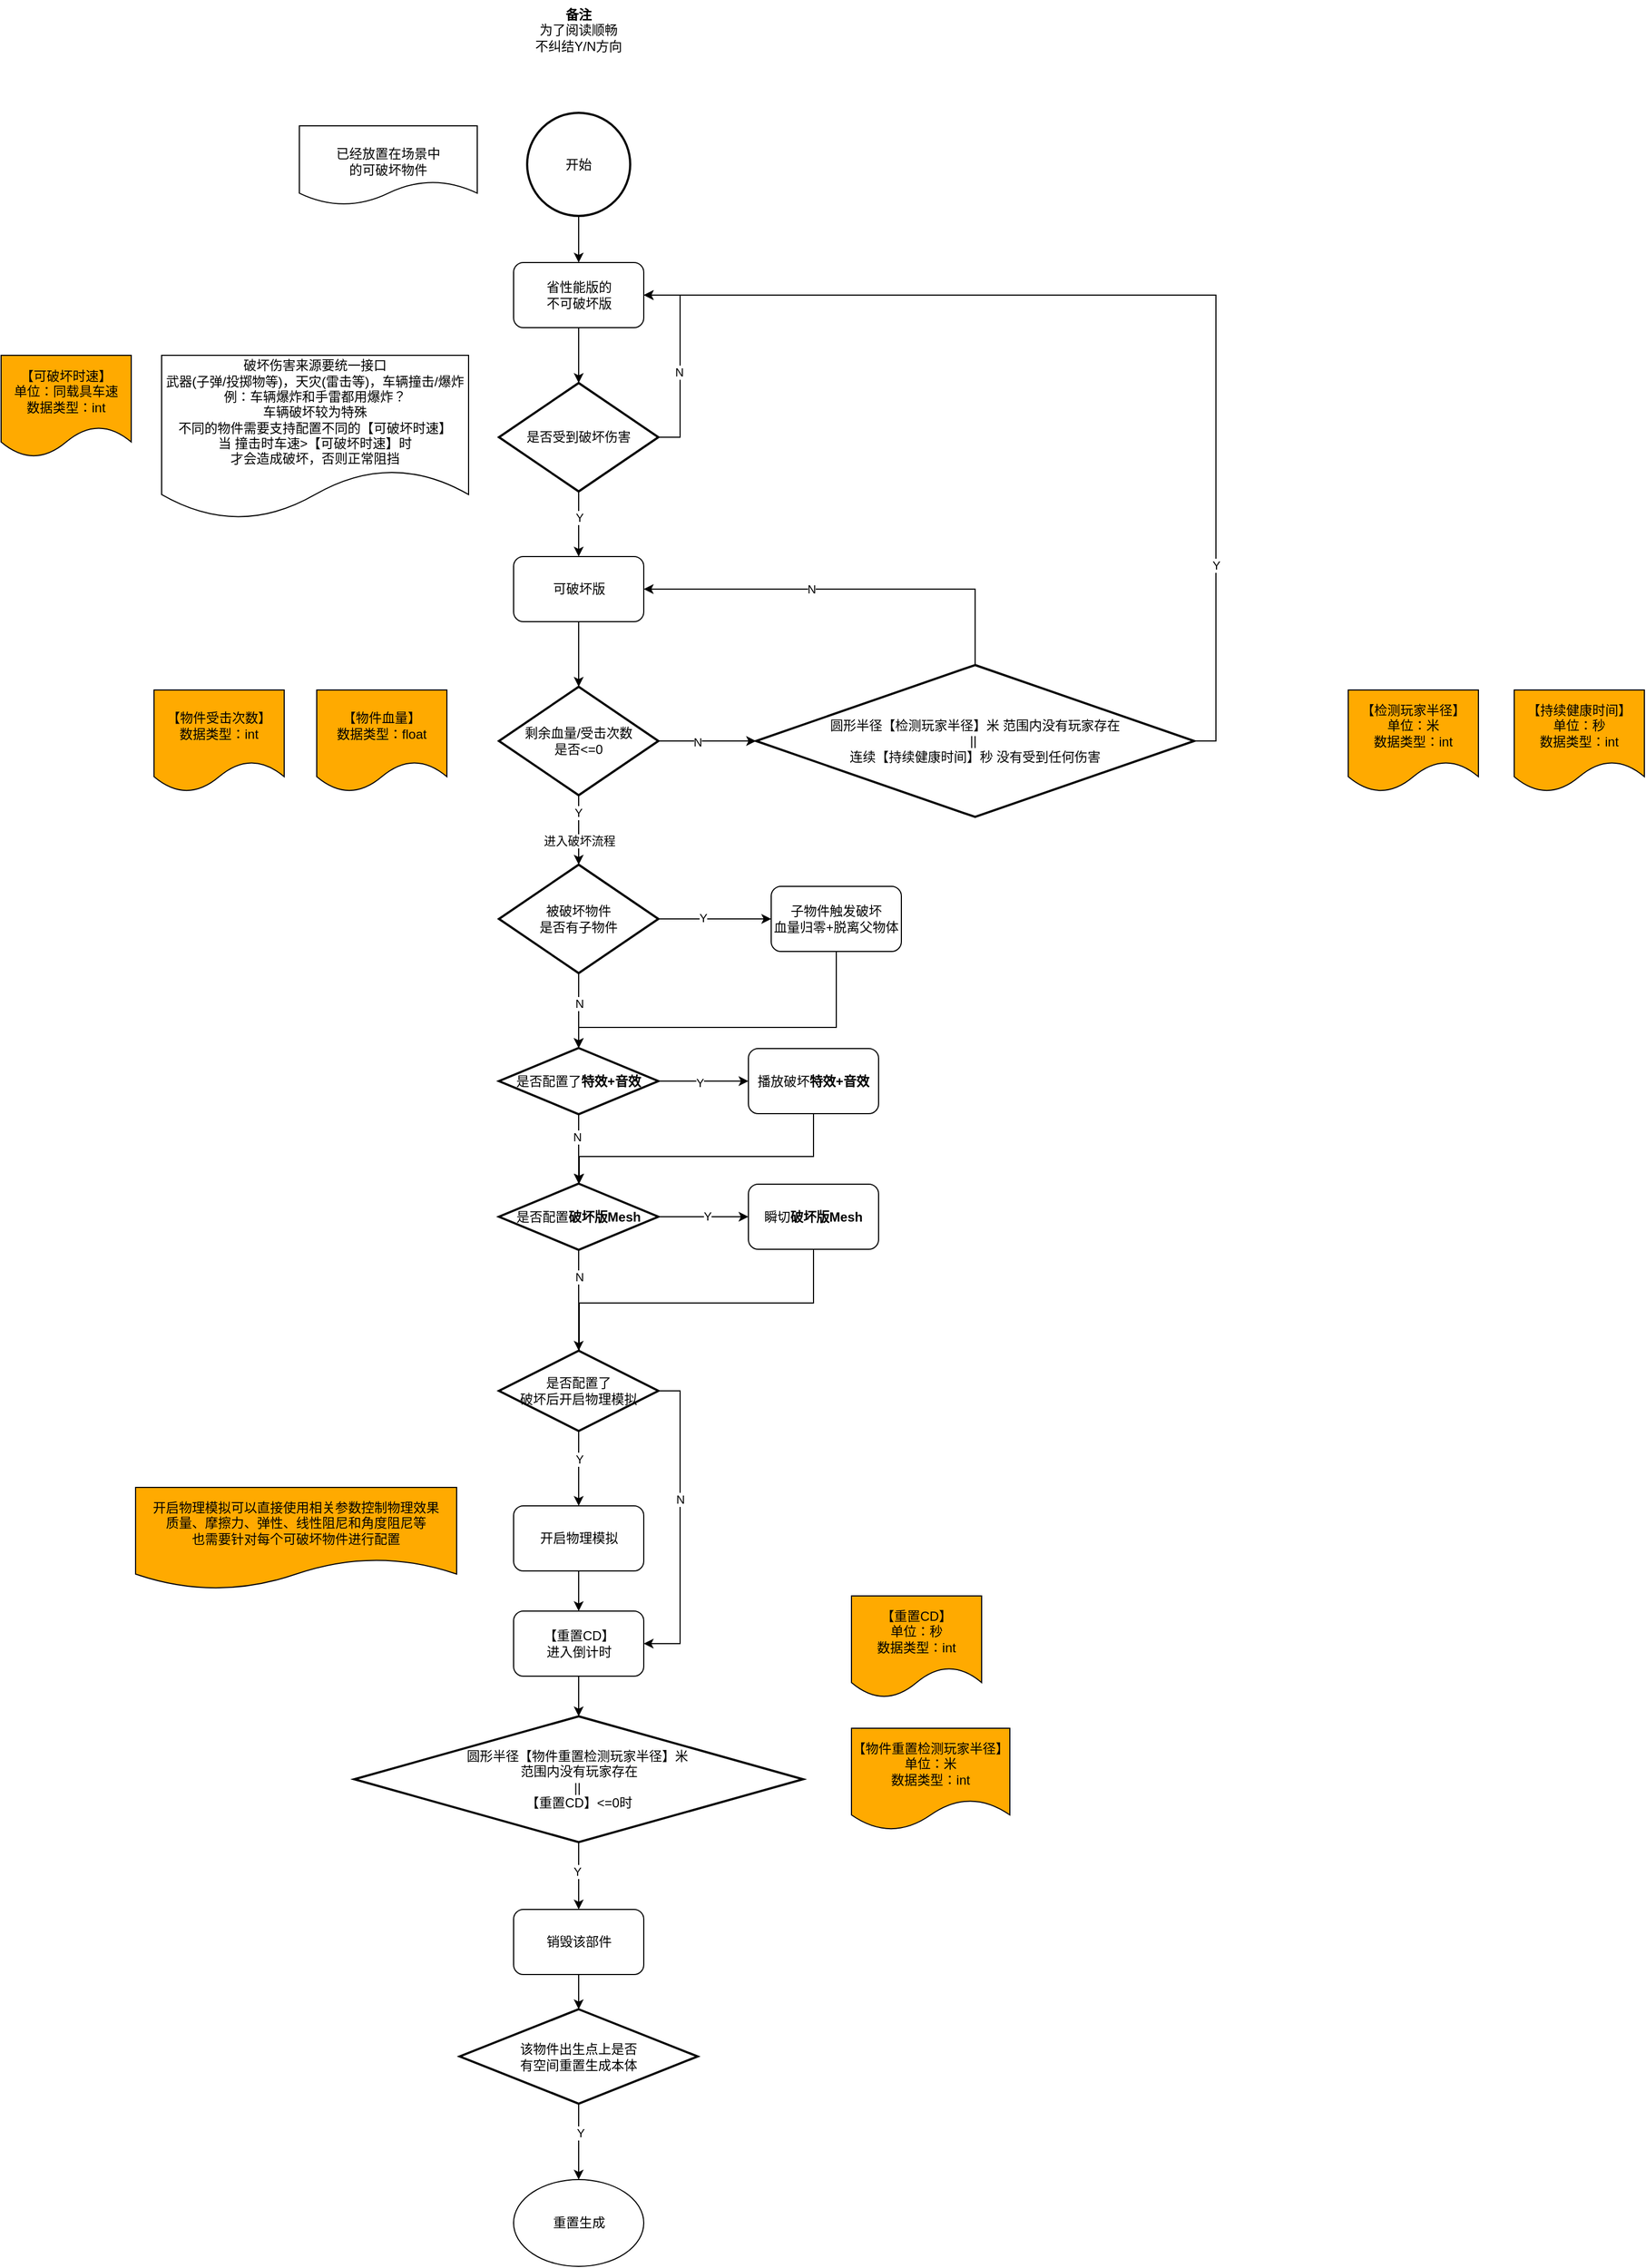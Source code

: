 <mxfile version="24.9.1">
  <diagram name="第 1 页" id="Va7lesuhmlkd4zRvfCV4">
    <mxGraphModel dx="5585" dy="2745" grid="0" gridSize="10" guides="1" tooltips="1" connect="1" arrows="1" fold="1" page="0" pageScale="1" pageWidth="827" pageHeight="1169" math="0" shadow="0">
      <root>
        <mxCell id="0" />
        <mxCell id="1" parent="0" />
        <mxCell id="n4h6cx65gVVSt2BHoM08-6" value="" style="edgeStyle=orthogonalEdgeStyle;rounded=0;orthogonalLoop=1;jettySize=auto;html=1;" parent="1" source="n4h6cx65gVVSt2BHoM08-3" target="n4h6cx65gVVSt2BHoM08-5" edge="1">
          <mxGeometry relative="1" as="geometry" />
        </mxCell>
        <mxCell id="n4h6cx65gVVSt2BHoM08-3" value="&lt;div&gt;&lt;span style=&quot;background-color: initial;&quot;&gt;开始&lt;/span&gt;&lt;/div&gt;" style="strokeWidth=2;html=1;shape=mxgraph.flowchart.start_2;whiteSpace=wrap;" parent="1" vertex="1">
          <mxGeometry x="184" y="147" width="95" height="95" as="geometry" />
        </mxCell>
        <mxCell id="n4h6cx65gVVSt2BHoM08-8" style="edgeStyle=orthogonalEdgeStyle;rounded=0;orthogonalLoop=1;jettySize=auto;html=1;exitX=1;exitY=0.5;exitDx=0;exitDy=0;exitPerimeter=0;entryX=1;entryY=0.5;entryDx=0;entryDy=0;" parent="1" source="n4h6cx65gVVSt2BHoM08-4" target="n4h6cx65gVVSt2BHoM08-5" edge="1">
          <mxGeometry relative="1" as="geometry" />
        </mxCell>
        <mxCell id="n4h6cx65gVVSt2BHoM08-9" value="N" style="edgeLabel;html=1;align=center;verticalAlign=middle;resizable=0;points=[];" parent="n4h6cx65gVVSt2BHoM08-8" vertex="1" connectable="0">
          <mxGeometry x="-0.165" y="-2" relative="1" as="geometry">
            <mxPoint x="-3" y="-3" as="offset" />
          </mxGeometry>
        </mxCell>
        <mxCell id="n4h6cx65gVVSt2BHoM08-4" value="是否受到破坏伤害" style="strokeWidth=2;html=1;shape=mxgraph.flowchart.decision;whiteSpace=wrap;" parent="1" vertex="1">
          <mxGeometry x="158" y="396" width="147" height="100" as="geometry" />
        </mxCell>
        <mxCell id="n4h6cx65gVVSt2BHoM08-5" value="省性能版的&lt;div&gt;不可破坏版&lt;/div&gt;" style="rounded=1;whiteSpace=wrap;html=1;" parent="1" vertex="1">
          <mxGeometry x="171.5" y="285" width="120" height="60" as="geometry" />
        </mxCell>
        <mxCell id="n4h6cx65gVVSt2BHoM08-7" style="edgeStyle=orthogonalEdgeStyle;rounded=0;orthogonalLoop=1;jettySize=auto;html=1;exitX=0.5;exitY=1;exitDx=0;exitDy=0;entryX=0.5;entryY=0;entryDx=0;entryDy=0;entryPerimeter=0;" parent="1" source="n4h6cx65gVVSt2BHoM08-5" target="n4h6cx65gVVSt2BHoM08-4" edge="1">
          <mxGeometry relative="1" as="geometry" />
        </mxCell>
        <mxCell id="n4h6cx65gVVSt2BHoM08-10" value="&lt;div&gt;破坏伤害来源要统一接口&lt;/div&gt;&lt;div&gt;武器(子弹/投掷物等)，天灾(雷击等)，车辆撞击/爆炸&lt;/div&gt;&lt;div&gt;例：车辆爆炸和手雷都用爆炸？&lt;/div&gt;车辆破坏较为特殊&lt;div&gt;不同的物件需要支持配置不同的【可破坏时速】&lt;/div&gt;&lt;div&gt;当 撞击时车速&amp;gt;&lt;span style=&quot;background-color: initial;&quot;&gt;【可破坏&lt;/span&gt;时速&lt;span style=&quot;background-color: initial;&quot;&gt;】&lt;/span&gt;时&lt;/div&gt;&lt;div&gt;才会造成破坏，否则正常阻挡&lt;/div&gt;" style="shape=document;whiteSpace=wrap;html=1;boundedLbl=1;" parent="1" vertex="1">
          <mxGeometry x="-153" y="370.5" width="283" height="151" as="geometry" />
        </mxCell>
        <mxCell id="n4h6cx65gVVSt2BHoM08-11" value="&lt;div style=&quot;forced-color-adjust: none; color: rgb(0, 0, 0); font-family: Helvetica; font-size: 12px; font-style: normal; font-variant-ligatures: normal; font-variant-caps: normal; font-weight: 400; letter-spacing: normal; orphans: 2; text-align: center; text-indent: 0px; text-transform: none; widows: 2; word-spacing: 0px; -webkit-text-stroke-width: 0px; white-space: normal; background-color: rgb(255, 255, 255); text-decoration-thickness: initial; text-decoration-style: initial; text-decoration-color: initial;&quot;&gt;&lt;br&gt;&lt;/div&gt;" style="text;whiteSpace=wrap;html=1;" parent="1" vertex="1">
          <mxGeometry x="426.997" y="181" width="124" height="51" as="geometry" />
        </mxCell>
        <mxCell id="n4h6cx65gVVSt2BHoM08-12" value="&lt;br&gt;&lt;div style=&quot;forced-color-adjust: none; color: rgb(0, 0, 0); font-family: Helvetica; font-size: 12px; font-style: normal; font-variant-ligatures: normal; font-variant-caps: normal; font-weight: 400; letter-spacing: normal; orphans: 2; text-indent: 0px; text-transform: none; widows: 2; word-spacing: 0px; -webkit-text-stroke-width: 0px; white-space: normal; text-decoration-thickness: initial; text-decoration-style: initial; text-decoration-color: initial; text-align: center; background-color: rgb(255, 255, 255);&quot;&gt;已经放置在场景中&lt;/div&gt;&lt;div style=&quot;forced-color-adjust: none; color: rgb(0, 0, 0); font-family: Helvetica; font-size: 12px; font-style: normal; font-variant-ligatures: normal; font-variant-caps: normal; font-weight: 400; letter-spacing: normal; orphans: 2; text-indent: 0px; text-transform: none; widows: 2; word-spacing: 0px; -webkit-text-stroke-width: 0px; white-space: normal; text-decoration-thickness: initial; text-decoration-style: initial; text-decoration-color: initial; text-align: center; background-color: rgb(255, 255, 255);&quot;&gt;的可破坏物件&lt;/div&gt;" style="shape=document;whiteSpace=wrap;html=1;boundedLbl=1;" parent="1" vertex="1">
          <mxGeometry x="-26" y="159" width="164" height="73" as="geometry" />
        </mxCell>
        <mxCell id="n4h6cx65gVVSt2BHoM08-18" style="edgeStyle=orthogonalEdgeStyle;rounded=0;orthogonalLoop=1;jettySize=auto;html=1;exitX=0.5;exitY=1;exitDx=0;exitDy=0;exitPerimeter=0;entryX=0.5;entryY=0;entryDx=0;entryDy=0;" parent="1" source="n4h6cx65gVVSt2BHoM08-13" edge="1">
          <mxGeometry relative="1" as="geometry">
            <mxPoint x="231.5" y="840" as="targetPoint" />
          </mxGeometry>
        </mxCell>
        <mxCell id="n4h6cx65gVVSt2BHoM08-19" value="进入破坏流程" style="edgeLabel;html=1;align=center;verticalAlign=middle;resizable=0;points=[];" parent="n4h6cx65gVVSt2BHoM08-18" vertex="1" connectable="0">
          <mxGeometry x="-0.156" y="-1" relative="1" as="geometry">
            <mxPoint x="1" y="15" as="offset" />
          </mxGeometry>
        </mxCell>
        <mxCell id="n4h6cx65gVVSt2BHoM08-23" value="Y" style="edgeLabel;html=1;align=center;verticalAlign=middle;resizable=0;points=[];" parent="n4h6cx65gVVSt2BHoM08-18" vertex="1" connectable="0">
          <mxGeometry x="-0.521" y="-1" relative="1" as="geometry">
            <mxPoint as="offset" />
          </mxGeometry>
        </mxCell>
        <mxCell id="n4h6cx65gVVSt2BHoM08-20" style="edgeStyle=orthogonalEdgeStyle;rounded=0;orthogonalLoop=1;jettySize=auto;html=1;exitX=1;exitY=0.5;exitDx=0;exitDy=0;exitPerimeter=0;entryX=0;entryY=0.5;entryDx=0;entryDy=0;entryPerimeter=0;" parent="1" source="n4h6cx65gVVSt2BHoM08-13" target="n4h6cx65gVVSt2BHoM08-28" edge="1">
          <mxGeometry relative="1" as="geometry">
            <Array as="points">
              <mxPoint x="375" y="726" />
              <mxPoint x="375" y="726" />
            </Array>
          </mxGeometry>
        </mxCell>
        <mxCell id="n4h6cx65gVVSt2BHoM08-21" value="N" style="edgeLabel;html=1;align=center;verticalAlign=middle;resizable=0;points=[];" parent="n4h6cx65gVVSt2BHoM08-20" vertex="1" connectable="0">
          <mxGeometry x="-0.205" y="-1" relative="1" as="geometry">
            <mxPoint as="offset" />
          </mxGeometry>
        </mxCell>
        <mxCell id="n4h6cx65gVVSt2BHoM08-13" value="剩余血量/受击次数&lt;div&gt;是否&amp;lt;=0&lt;/div&gt;" style="strokeWidth=2;html=1;shape=mxgraph.flowchart.decision;whiteSpace=wrap;" parent="1" vertex="1">
          <mxGeometry x="158" y="676" width="147" height="100" as="geometry" />
        </mxCell>
        <mxCell id="n4h6cx65gVVSt2BHoM08-14" style="edgeStyle=orthogonalEdgeStyle;rounded=0;orthogonalLoop=1;jettySize=auto;html=1;exitX=0.5;exitY=1;exitDx=0;exitDy=0;exitPerimeter=0;entryX=0.5;entryY=0;entryDx=0;entryDy=0;entryPerimeter=0;" parent="1" source="n4h6cx65gVVSt2BHoM08-24" target="n4h6cx65gVVSt2BHoM08-13" edge="1">
          <mxGeometry relative="1" as="geometry" />
        </mxCell>
        <mxCell id="uieIQEx0IR_x6s4_1cCk-11" style="edgeStyle=orthogonalEdgeStyle;rounded=0;orthogonalLoop=1;jettySize=auto;html=1;exitX=1;exitY=0.5;exitDx=0;exitDy=0;exitPerimeter=0;" parent="1" source="n4h6cx65gVVSt2BHoM08-16" target="uieIQEx0IR_x6s4_1cCk-10" edge="1">
          <mxGeometry relative="1" as="geometry" />
        </mxCell>
        <mxCell id="uieIQEx0IR_x6s4_1cCk-12" value="Y" style="edgeLabel;html=1;align=center;verticalAlign=middle;resizable=0;points=[];" parent="uieIQEx0IR_x6s4_1cCk-11" vertex="1" connectable="0">
          <mxGeometry x="-0.221" y="1" relative="1" as="geometry">
            <mxPoint as="offset" />
          </mxGeometry>
        </mxCell>
        <mxCell id="uieIQEx0IR_x6s4_1cCk-15" style="edgeStyle=orthogonalEdgeStyle;rounded=0;orthogonalLoop=1;jettySize=auto;html=1;exitX=0.5;exitY=1;exitDx=0;exitDy=0;exitPerimeter=0;entryX=0.5;entryY=0;entryDx=0;entryDy=0;entryPerimeter=0;" parent="1" source="n4h6cx65gVVSt2BHoM08-16" target="uieIQEx0IR_x6s4_1cCk-18" edge="1">
          <mxGeometry relative="1" as="geometry">
            <mxPoint x="231.5" y="1038" as="targetPoint" />
          </mxGeometry>
        </mxCell>
        <mxCell id="uieIQEx0IR_x6s4_1cCk-17" value="N" style="edgeLabel;html=1;align=center;verticalAlign=middle;resizable=0;points=[];" parent="uieIQEx0IR_x6s4_1cCk-15" vertex="1" connectable="0">
          <mxGeometry x="-0.187" relative="1" as="geometry">
            <mxPoint as="offset" />
          </mxGeometry>
        </mxCell>
        <mxCell id="n4h6cx65gVVSt2BHoM08-16" value="被破坏物件&lt;div&gt;是否有子物件&lt;/div&gt;" style="strokeWidth=2;html=1;shape=mxgraph.flowchart.decision;whiteSpace=wrap;" parent="1" vertex="1">
          <mxGeometry x="158" y="840" width="147" height="100" as="geometry" />
        </mxCell>
        <mxCell id="n4h6cx65gVVSt2BHoM08-25" value="" style="edgeStyle=orthogonalEdgeStyle;rounded=0;orthogonalLoop=1;jettySize=auto;html=1;exitX=0.5;exitY=1;exitDx=0;exitDy=0;exitPerimeter=0;entryX=0.5;entryY=0;entryDx=0;entryDy=0;entryPerimeter=0;" parent="1" source="n4h6cx65gVVSt2BHoM08-4" target="n4h6cx65gVVSt2BHoM08-24" edge="1">
          <mxGeometry relative="1" as="geometry">
            <mxPoint x="232" y="496" as="sourcePoint" />
            <mxPoint x="232" y="676" as="targetPoint" />
          </mxGeometry>
        </mxCell>
        <mxCell id="n4h6cx65gVVSt2BHoM08-26" value="Y" style="edgeLabel;html=1;align=center;verticalAlign=middle;resizable=0;points=[];" parent="n4h6cx65gVVSt2BHoM08-25" vertex="1" connectable="0">
          <mxGeometry x="-0.286" y="-3" relative="1" as="geometry">
            <mxPoint x="3" y="2" as="offset" />
          </mxGeometry>
        </mxCell>
        <mxCell id="n4h6cx65gVVSt2BHoM08-24" value="可破坏版" style="rounded=1;whiteSpace=wrap;html=1;" parent="1" vertex="1">
          <mxGeometry x="171.5" y="556" width="120" height="60" as="geometry" />
        </mxCell>
        <mxCell id="n4h6cx65gVVSt2BHoM08-29" style="edgeStyle=orthogonalEdgeStyle;rounded=0;orthogonalLoop=1;jettySize=auto;html=1;exitX=1;exitY=0.5;exitDx=0;exitDy=0;exitPerimeter=0;entryX=1;entryY=0.5;entryDx=0;entryDy=0;" parent="1" source="n4h6cx65gVVSt2BHoM08-28" target="n4h6cx65gVVSt2BHoM08-5" edge="1">
          <mxGeometry relative="1" as="geometry" />
        </mxCell>
        <mxCell id="uieIQEx0IR_x6s4_1cCk-6" value="Y" style="edgeLabel;html=1;align=center;verticalAlign=middle;resizable=0;points=[];" parent="n4h6cx65gVVSt2BHoM08-29" vertex="1" connectable="0">
          <mxGeometry x="-0.622" y="-2" relative="1" as="geometry">
            <mxPoint x="-2" y="-1" as="offset" />
          </mxGeometry>
        </mxCell>
        <mxCell id="uieIQEx0IR_x6s4_1cCk-8" style="edgeStyle=orthogonalEdgeStyle;rounded=0;orthogonalLoop=1;jettySize=auto;html=1;exitX=0.5;exitY=0;exitDx=0;exitDy=0;exitPerimeter=0;entryX=1;entryY=0.5;entryDx=0;entryDy=0;" parent="1" source="n4h6cx65gVVSt2BHoM08-28" target="n4h6cx65gVVSt2BHoM08-24" edge="1">
          <mxGeometry relative="1" as="geometry" />
        </mxCell>
        <mxCell id="uieIQEx0IR_x6s4_1cCk-9" value="N" style="edgeLabel;html=1;align=center;verticalAlign=middle;resizable=0;points=[];" parent="uieIQEx0IR_x6s4_1cCk-8" vertex="1" connectable="0">
          <mxGeometry x="0.104" y="2" relative="1" as="geometry">
            <mxPoint x="-14" y="-2" as="offset" />
          </mxGeometry>
        </mxCell>
        <mxCell id="n4h6cx65gVVSt2BHoM08-28" value="圆形半径【检测玩家半径】米 范围内没有玩家存在&lt;div&gt;&lt;span style=&quot;background-color: initial;&quot;&gt;||&amp;nbsp;&lt;/span&gt;&lt;div&gt;连续【持续健康时间】秒 没有受到任何伤害&lt;/div&gt;&lt;/div&gt;" style="strokeWidth=2;html=1;shape=mxgraph.flowchart.decision;whiteSpace=wrap;" parent="1" vertex="1">
          <mxGeometry x="395" y="656" width="404" height="140" as="geometry" />
        </mxCell>
        <mxCell id="uieIQEx0IR_x6s4_1cCk-2" value="【可破坏时速】&lt;div&gt;单位：同载具车速&lt;/div&gt;&lt;div&gt;数据类型：int&lt;/div&gt;" style="shape=document;whiteSpace=wrap;html=1;boundedLbl=1;fillColor=#FFAA00;strokeColor=#000000;" parent="1" vertex="1">
          <mxGeometry x="-301" y="370.5" width="120" height="94" as="geometry" />
        </mxCell>
        <mxCell id="uieIQEx0IR_x6s4_1cCk-3" value="【检测玩家半径】&lt;div&gt;单位：米&lt;/div&gt;&lt;div&gt;数据类型：int&lt;/div&gt;" style="shape=document;whiteSpace=wrap;html=1;boundedLbl=1;fillColor=#FFAA00;strokeColor=#000000;" parent="1" vertex="1">
          <mxGeometry x="941" y="679" width="120" height="94" as="geometry" />
        </mxCell>
        <mxCell id="uieIQEx0IR_x6s4_1cCk-4" value="【持续健康时间】&lt;div&gt;单位：秒&lt;/div&gt;&lt;div&gt;数据类型：int&lt;/div&gt;" style="shape=document;whiteSpace=wrap;html=1;boundedLbl=1;fillColor=#FFAA00;strokeColor=#000000;" parent="1" vertex="1">
          <mxGeometry x="1094" y="679" width="120" height="94" as="geometry" />
        </mxCell>
        <mxCell id="uieIQEx0IR_x6s4_1cCk-7" value="&lt;div&gt;&lt;b style=&quot;background-color: initial;&quot;&gt;备注&lt;/b&gt;&lt;/div&gt;为了阅读顺畅&lt;div&gt;不纠结Y/N方向&lt;/div&gt;" style="text;html=1;align=center;verticalAlign=middle;whiteSpace=wrap;rounded=0;" parent="1" vertex="1">
          <mxGeometry x="166" y="43" width="131" height="56" as="geometry" />
        </mxCell>
        <mxCell id="uieIQEx0IR_x6s4_1cCk-10" value="子物件&lt;span style=&quot;background-color: initial;&quot;&gt;触发破坏&lt;/span&gt;&lt;div&gt;&lt;div&gt;血量归零+脱离父物体&lt;/div&gt;&lt;/div&gt;" style="rounded=1;whiteSpace=wrap;html=1;" parent="1" vertex="1">
          <mxGeometry x="409" y="860" width="120" height="60" as="geometry" />
        </mxCell>
        <mxCell id="uieIQEx0IR_x6s4_1cCk-13" value="【物件血量】&lt;div&gt;数据类型：float&lt;/div&gt;" style="shape=document;whiteSpace=wrap;html=1;boundedLbl=1;fillColor=#FFAA00;strokeColor=#000000;" parent="1" vertex="1">
          <mxGeometry x="-10" y="679" width="120" height="94" as="geometry" />
        </mxCell>
        <mxCell id="uieIQEx0IR_x6s4_1cCk-14" value="【物件受击次数】&lt;div&gt;数据类型：int&lt;/div&gt;" style="shape=document;whiteSpace=wrap;html=1;boundedLbl=1;fillColor=#FFAA00;strokeColor=#000000;" parent="1" vertex="1">
          <mxGeometry x="-160" y="679" width="120" height="94" as="geometry" />
        </mxCell>
        <mxCell id="uieIQEx0IR_x6s4_1cCk-21" style="edgeStyle=orthogonalEdgeStyle;rounded=0;orthogonalLoop=1;jettySize=auto;html=1;exitX=1;exitY=0.5;exitDx=0;exitDy=0;exitPerimeter=0;" parent="1" source="uieIQEx0IR_x6s4_1cCk-18" target="uieIQEx0IR_x6s4_1cCk-19" edge="1">
          <mxGeometry relative="1" as="geometry" />
        </mxCell>
        <mxCell id="uieIQEx0IR_x6s4_1cCk-22" value="Y" style="edgeLabel;html=1;align=center;verticalAlign=middle;resizable=0;points=[];" parent="uieIQEx0IR_x6s4_1cCk-21" vertex="1" connectable="0">
          <mxGeometry x="-0.092" y="-1" relative="1" as="geometry">
            <mxPoint as="offset" />
          </mxGeometry>
        </mxCell>
        <mxCell id="uieIQEx0IR_x6s4_1cCk-18" value="是否配置了&lt;b&gt;特效+音效&lt;/b&gt;" style="strokeWidth=2;html=1;shape=mxgraph.flowchart.decision;whiteSpace=wrap;" parent="1" vertex="1">
          <mxGeometry x="158" y="1009" width="147" height="61" as="geometry" />
        </mxCell>
        <mxCell id="uieIQEx0IR_x6s4_1cCk-25" style="edgeStyle=orthogonalEdgeStyle;rounded=0;orthogonalLoop=1;jettySize=auto;html=1;exitX=0.5;exitY=1;exitDx=0;exitDy=0;" parent="1" source="uieIQEx0IR_x6s4_1cCk-19" target="uieIQEx0IR_x6s4_1cCk-23" edge="1">
          <mxGeometry relative="1" as="geometry">
            <Array as="points">
              <mxPoint x="448" y="1109" />
              <mxPoint x="232" y="1109" />
            </Array>
          </mxGeometry>
        </mxCell>
        <mxCell id="uieIQEx0IR_x6s4_1cCk-19" value="播放破坏&lt;b&gt;特效+音效&lt;/b&gt;" style="rounded=1;whiteSpace=wrap;html=1;" parent="1" vertex="1">
          <mxGeometry x="388" y="1009.5" width="120" height="60" as="geometry" />
        </mxCell>
        <mxCell id="uieIQEx0IR_x6s4_1cCk-20" style="edgeStyle=orthogonalEdgeStyle;rounded=0;orthogonalLoop=1;jettySize=auto;html=1;exitX=0.5;exitY=1;exitDx=0;exitDy=0;entryX=0.5;entryY=0;entryDx=0;entryDy=0;entryPerimeter=0;" parent="1" source="uieIQEx0IR_x6s4_1cCk-10" target="uieIQEx0IR_x6s4_1cCk-18" edge="1">
          <mxGeometry relative="1" as="geometry">
            <Array as="points">
              <mxPoint x="469" y="990" />
              <mxPoint x="232" y="990" />
            </Array>
          </mxGeometry>
        </mxCell>
        <mxCell id="uieIQEx0IR_x6s4_1cCk-27" style="edgeStyle=orthogonalEdgeStyle;rounded=0;orthogonalLoop=1;jettySize=auto;html=1;exitX=1;exitY=0.5;exitDx=0;exitDy=0;exitPerimeter=0;entryX=0;entryY=0.5;entryDx=0;entryDy=0;" parent="1" source="uieIQEx0IR_x6s4_1cCk-23" target="uieIQEx0IR_x6s4_1cCk-26" edge="1">
          <mxGeometry relative="1" as="geometry" />
        </mxCell>
        <mxCell id="uieIQEx0IR_x6s4_1cCk-28" value="Y" style="edgeLabel;html=1;align=center;verticalAlign=middle;resizable=0;points=[];" parent="uieIQEx0IR_x6s4_1cCk-27" vertex="1" connectable="0">
          <mxGeometry x="0.079" y="1" relative="1" as="geometry">
            <mxPoint as="offset" />
          </mxGeometry>
        </mxCell>
        <mxCell id="uieIQEx0IR_x6s4_1cCk-33" style="edgeStyle=orthogonalEdgeStyle;rounded=0;orthogonalLoop=1;jettySize=auto;html=1;exitX=0.5;exitY=1;exitDx=0;exitDy=0;exitPerimeter=0;entryX=0.5;entryY=0;entryDx=0;entryDy=0;entryPerimeter=0;" parent="1" source="uieIQEx0IR_x6s4_1cCk-23" target="oLO6XefpnPQaETvgJI7x-1" edge="1">
          <mxGeometry relative="1" as="geometry" />
        </mxCell>
        <mxCell id="uieIQEx0IR_x6s4_1cCk-37" value="N" style="edgeLabel;html=1;align=center;verticalAlign=middle;resizable=0;points=[];" parent="uieIQEx0IR_x6s4_1cCk-33" vertex="1" connectable="0">
          <mxGeometry x="-0.571" y="1" relative="1" as="geometry">
            <mxPoint x="-1" y="5" as="offset" />
          </mxGeometry>
        </mxCell>
        <mxCell id="uieIQEx0IR_x6s4_1cCk-23" value="是否配置&lt;b&gt;破坏版Mesh&lt;/b&gt;" style="strokeWidth=2;html=1;shape=mxgraph.flowchart.decision;whiteSpace=wrap;" parent="1" vertex="1">
          <mxGeometry x="158" y="1134" width="147" height="61" as="geometry" />
        </mxCell>
        <mxCell id="uieIQEx0IR_x6s4_1cCk-24" style="edgeStyle=orthogonalEdgeStyle;rounded=0;orthogonalLoop=1;jettySize=auto;html=1;exitX=0.5;exitY=1;exitDx=0;exitDy=0;exitPerimeter=0;entryX=0.5;entryY=0;entryDx=0;entryDy=0;entryPerimeter=0;" parent="1" source="uieIQEx0IR_x6s4_1cCk-18" target="uieIQEx0IR_x6s4_1cCk-23" edge="1">
          <mxGeometry relative="1" as="geometry" />
        </mxCell>
        <mxCell id="uieIQEx0IR_x6s4_1cCk-31" value="N" style="edgeLabel;html=1;align=center;verticalAlign=middle;resizable=0;points=[];" parent="uieIQEx0IR_x6s4_1cCk-24" vertex="1" connectable="0">
          <mxGeometry x="-0.349" y="-2" relative="1" as="geometry">
            <mxPoint as="offset" />
          </mxGeometry>
        </mxCell>
        <mxCell id="uieIQEx0IR_x6s4_1cCk-36" style="edgeStyle=orthogonalEdgeStyle;rounded=0;orthogonalLoop=1;jettySize=auto;html=1;exitX=0.5;exitY=1;exitDx=0;exitDy=0;entryX=0.5;entryY=0;entryDx=0;entryDy=0;entryPerimeter=0;" parent="1" source="uieIQEx0IR_x6s4_1cCk-26" target="oLO6XefpnPQaETvgJI7x-1" edge="1">
          <mxGeometry relative="1" as="geometry">
            <Array as="points">
              <mxPoint x="448" y="1244" />
              <mxPoint x="232" y="1244" />
              <mxPoint x="232" y="1302" />
            </Array>
          </mxGeometry>
        </mxCell>
        <mxCell id="uieIQEx0IR_x6s4_1cCk-26" value="瞬切&lt;b&gt;破坏版Mesh&lt;/b&gt;" style="rounded=1;whiteSpace=wrap;html=1;" parent="1" vertex="1">
          <mxGeometry x="388" y="1134.5" width="120" height="60" as="geometry" />
        </mxCell>
        <mxCell id="uieIQEx0IR_x6s4_1cCk-32" value="开启物理模拟" style="rounded=1;whiteSpace=wrap;html=1;" parent="1" vertex="1">
          <mxGeometry x="171.5" y="1431" width="120" height="60" as="geometry" />
        </mxCell>
        <mxCell id="uieIQEx0IR_x6s4_1cCk-34" value="开启物理模拟可以直接使用相关参数控制物理效果&lt;div&gt;质量、摩擦力、弹性、线性阻尼和角度阻尼等&lt;/div&gt;&lt;div&gt;也需要针对每个可破坏物件进行配置&lt;/div&gt;" style="shape=document;whiteSpace=wrap;html=1;boundedLbl=1;fillColor=#FFAA00;strokeColor=#000000;" parent="1" vertex="1">
          <mxGeometry x="-177" y="1414" width="296" height="94" as="geometry" />
        </mxCell>
        <mxCell id="uieIQEx0IR_x6s4_1cCk-46" style="edgeStyle=orthogonalEdgeStyle;rounded=0;orthogonalLoop=1;jettySize=auto;html=1;exitX=0.5;exitY=1;exitDx=0;exitDy=0;exitPerimeter=0;entryX=0.5;entryY=0;entryDx=0;entryDy=0;" parent="1" source="uieIQEx0IR_x6s4_1cCk-35" target="uieIQEx0IR_x6s4_1cCk-45" edge="1">
          <mxGeometry relative="1" as="geometry" />
        </mxCell>
        <mxCell id="uieIQEx0IR_x6s4_1cCk-48" value="Y" style="edgeLabel;html=1;align=center;verticalAlign=middle;resizable=0;points=[];" parent="uieIQEx0IR_x6s4_1cCk-46" vertex="1" connectable="0">
          <mxGeometry x="-0.138" y="-2" relative="1" as="geometry">
            <mxPoint as="offset" />
          </mxGeometry>
        </mxCell>
        <mxCell id="uieIQEx0IR_x6s4_1cCk-35" value="圆形半径【物件重置检测玩家半径】米&amp;nbsp;&lt;div&gt;范围内没有玩家存在&lt;div&gt;&lt;span style=&quot;background-color: initial;&quot;&gt;||&amp;nbsp;&lt;/span&gt;&lt;div&gt;【重置CD】&amp;lt;=0时&lt;/div&gt;&lt;/div&gt;&lt;/div&gt;" style="strokeWidth=2;html=1;shape=mxgraph.flowchart.decision;whiteSpace=wrap;" parent="1" vertex="1">
          <mxGeometry x="24.63" y="1625" width="413.75" height="116" as="geometry" />
        </mxCell>
        <mxCell id="uieIQEx0IR_x6s4_1cCk-38" style="edgeStyle=orthogonalEdgeStyle;rounded=0;orthogonalLoop=1;jettySize=auto;html=1;exitX=0.5;exitY=1;exitDx=0;exitDy=0;entryX=0.5;entryY=0;entryDx=0;entryDy=0;entryPerimeter=0;" parent="1" source="uieIQEx0IR_x6s4_1cCk-41" target="uieIQEx0IR_x6s4_1cCk-35" edge="1">
          <mxGeometry relative="1" as="geometry" />
        </mxCell>
        <mxCell id="uieIQEx0IR_x6s4_1cCk-39" value="【物件重置检测玩家半径】&lt;div&gt;单位：米&lt;/div&gt;&lt;div&gt;数据类型：int&lt;/div&gt;" style="shape=document;whiteSpace=wrap;html=1;boundedLbl=1;fillColor=#FFAA00;strokeColor=#000000;" parent="1" vertex="1">
          <mxGeometry x="483" y="1636" width="146" height="94" as="geometry" />
        </mxCell>
        <mxCell id="uieIQEx0IR_x6s4_1cCk-40" value="【重置CD】&lt;div&gt;单位：秒&lt;/div&gt;&lt;div&gt;数据类型：int&lt;/div&gt;" style="shape=document;whiteSpace=wrap;html=1;boundedLbl=1;fillColor=#FFAA00;strokeColor=#000000;" parent="1" vertex="1">
          <mxGeometry x="483" y="1514" width="120" height="94" as="geometry" />
        </mxCell>
        <mxCell id="uieIQEx0IR_x6s4_1cCk-42" value="" style="edgeStyle=orthogonalEdgeStyle;rounded=0;orthogonalLoop=1;jettySize=auto;html=1;exitX=0.5;exitY=1;exitDx=0;exitDy=0;entryX=0.5;entryY=0;entryDx=0;entryDy=0;entryPerimeter=0;" parent="1" source="uieIQEx0IR_x6s4_1cCk-32" target="uieIQEx0IR_x6s4_1cCk-41" edge="1">
          <mxGeometry relative="1" as="geometry">
            <mxPoint x="232" y="1491" as="sourcePoint" />
            <mxPoint x="232" y="1641" as="targetPoint" />
          </mxGeometry>
        </mxCell>
        <mxCell id="uieIQEx0IR_x6s4_1cCk-41" value="【重置CD】&lt;div&gt;进入倒计时&lt;/div&gt;" style="rounded=1;whiteSpace=wrap;html=1;" parent="1" vertex="1">
          <mxGeometry x="171.5" y="1528" width="120" height="60" as="geometry" />
        </mxCell>
        <mxCell id="uieIQEx0IR_x6s4_1cCk-45" value="销毁该部件" style="rounded=1;whiteSpace=wrap;html=1;" parent="1" vertex="1">
          <mxGeometry x="171.51" y="1803" width="120" height="60" as="geometry" />
        </mxCell>
        <mxCell id="uieIQEx0IR_x6s4_1cCk-52" style="edgeStyle=orthogonalEdgeStyle;rounded=0;orthogonalLoop=1;jettySize=auto;html=1;exitX=0.5;exitY=1;exitDx=0;exitDy=0;exitPerimeter=0;entryX=0.5;entryY=0;entryDx=0;entryDy=0;" parent="1" source="uieIQEx0IR_x6s4_1cCk-49" target="uieIQEx0IR_x6s4_1cCk-51" edge="1">
          <mxGeometry relative="1" as="geometry" />
        </mxCell>
        <mxCell id="uieIQEx0IR_x6s4_1cCk-53" value="Y" style="edgeLabel;html=1;align=center;verticalAlign=middle;resizable=0;points=[];" parent="uieIQEx0IR_x6s4_1cCk-52" vertex="1" connectable="0">
          <mxGeometry x="-0.246" y="1" relative="1" as="geometry">
            <mxPoint as="offset" />
          </mxGeometry>
        </mxCell>
        <mxCell id="uieIQEx0IR_x6s4_1cCk-49" value="该物件出生点上是否&lt;div&gt;有空间重置生成本体&lt;/div&gt;" style="strokeWidth=2;html=1;shape=mxgraph.flowchart.decision;whiteSpace=wrap;" parent="1" vertex="1">
          <mxGeometry x="121.82" y="1895" width="219.37" height="87" as="geometry" />
        </mxCell>
        <mxCell id="uieIQEx0IR_x6s4_1cCk-50" style="edgeStyle=orthogonalEdgeStyle;rounded=0;orthogonalLoop=1;jettySize=auto;html=1;exitX=0.5;exitY=1;exitDx=0;exitDy=0;entryX=0.5;entryY=0;entryDx=0;entryDy=0;entryPerimeter=0;" parent="1" source="uieIQEx0IR_x6s4_1cCk-45" target="uieIQEx0IR_x6s4_1cCk-49" edge="1">
          <mxGeometry relative="1" as="geometry" />
        </mxCell>
        <mxCell id="uieIQEx0IR_x6s4_1cCk-51" value="重置生成" style="ellipse;whiteSpace=wrap;html=1;" parent="1" vertex="1">
          <mxGeometry x="171.5" y="2052" width="120" height="80" as="geometry" />
        </mxCell>
        <mxCell id="oLO6XefpnPQaETvgJI7x-2" style="edgeStyle=orthogonalEdgeStyle;rounded=0;orthogonalLoop=1;jettySize=auto;html=1;exitX=0.5;exitY=1;exitDx=0;exitDy=0;exitPerimeter=0;" edge="1" parent="1" source="oLO6XefpnPQaETvgJI7x-1" target="uieIQEx0IR_x6s4_1cCk-32">
          <mxGeometry relative="1" as="geometry" />
        </mxCell>
        <mxCell id="oLO6XefpnPQaETvgJI7x-3" value="Y" style="edgeLabel;html=1;align=center;verticalAlign=middle;resizable=0;points=[];" vertex="1" connectable="0" parent="oLO6XefpnPQaETvgJI7x-2">
          <mxGeometry x="-0.248" relative="1" as="geometry">
            <mxPoint as="offset" />
          </mxGeometry>
        </mxCell>
        <mxCell id="oLO6XefpnPQaETvgJI7x-5" style="edgeStyle=orthogonalEdgeStyle;rounded=0;orthogonalLoop=1;jettySize=auto;html=1;exitX=1;exitY=0.5;exitDx=0;exitDy=0;exitPerimeter=0;entryX=1;entryY=0.5;entryDx=0;entryDy=0;" edge="1" parent="1" source="oLO6XefpnPQaETvgJI7x-1" target="uieIQEx0IR_x6s4_1cCk-41">
          <mxGeometry relative="1" as="geometry" />
        </mxCell>
        <mxCell id="oLO6XefpnPQaETvgJI7x-6" value="N" style="edgeLabel;html=1;align=center;verticalAlign=middle;resizable=0;points=[];" vertex="1" connectable="0" parent="oLO6XefpnPQaETvgJI7x-5">
          <mxGeometry x="-0.165" relative="1" as="geometry">
            <mxPoint as="offset" />
          </mxGeometry>
        </mxCell>
        <mxCell id="oLO6XefpnPQaETvgJI7x-1" value="是否配置了&lt;div&gt;破坏后开启物理模拟&lt;/div&gt;" style="strokeWidth=2;html=1;shape=mxgraph.flowchart.decision;whiteSpace=wrap;" vertex="1" parent="1">
          <mxGeometry x="158.01" y="1288" width="147" height="74" as="geometry" />
        </mxCell>
      </root>
    </mxGraphModel>
  </diagram>
</mxfile>
